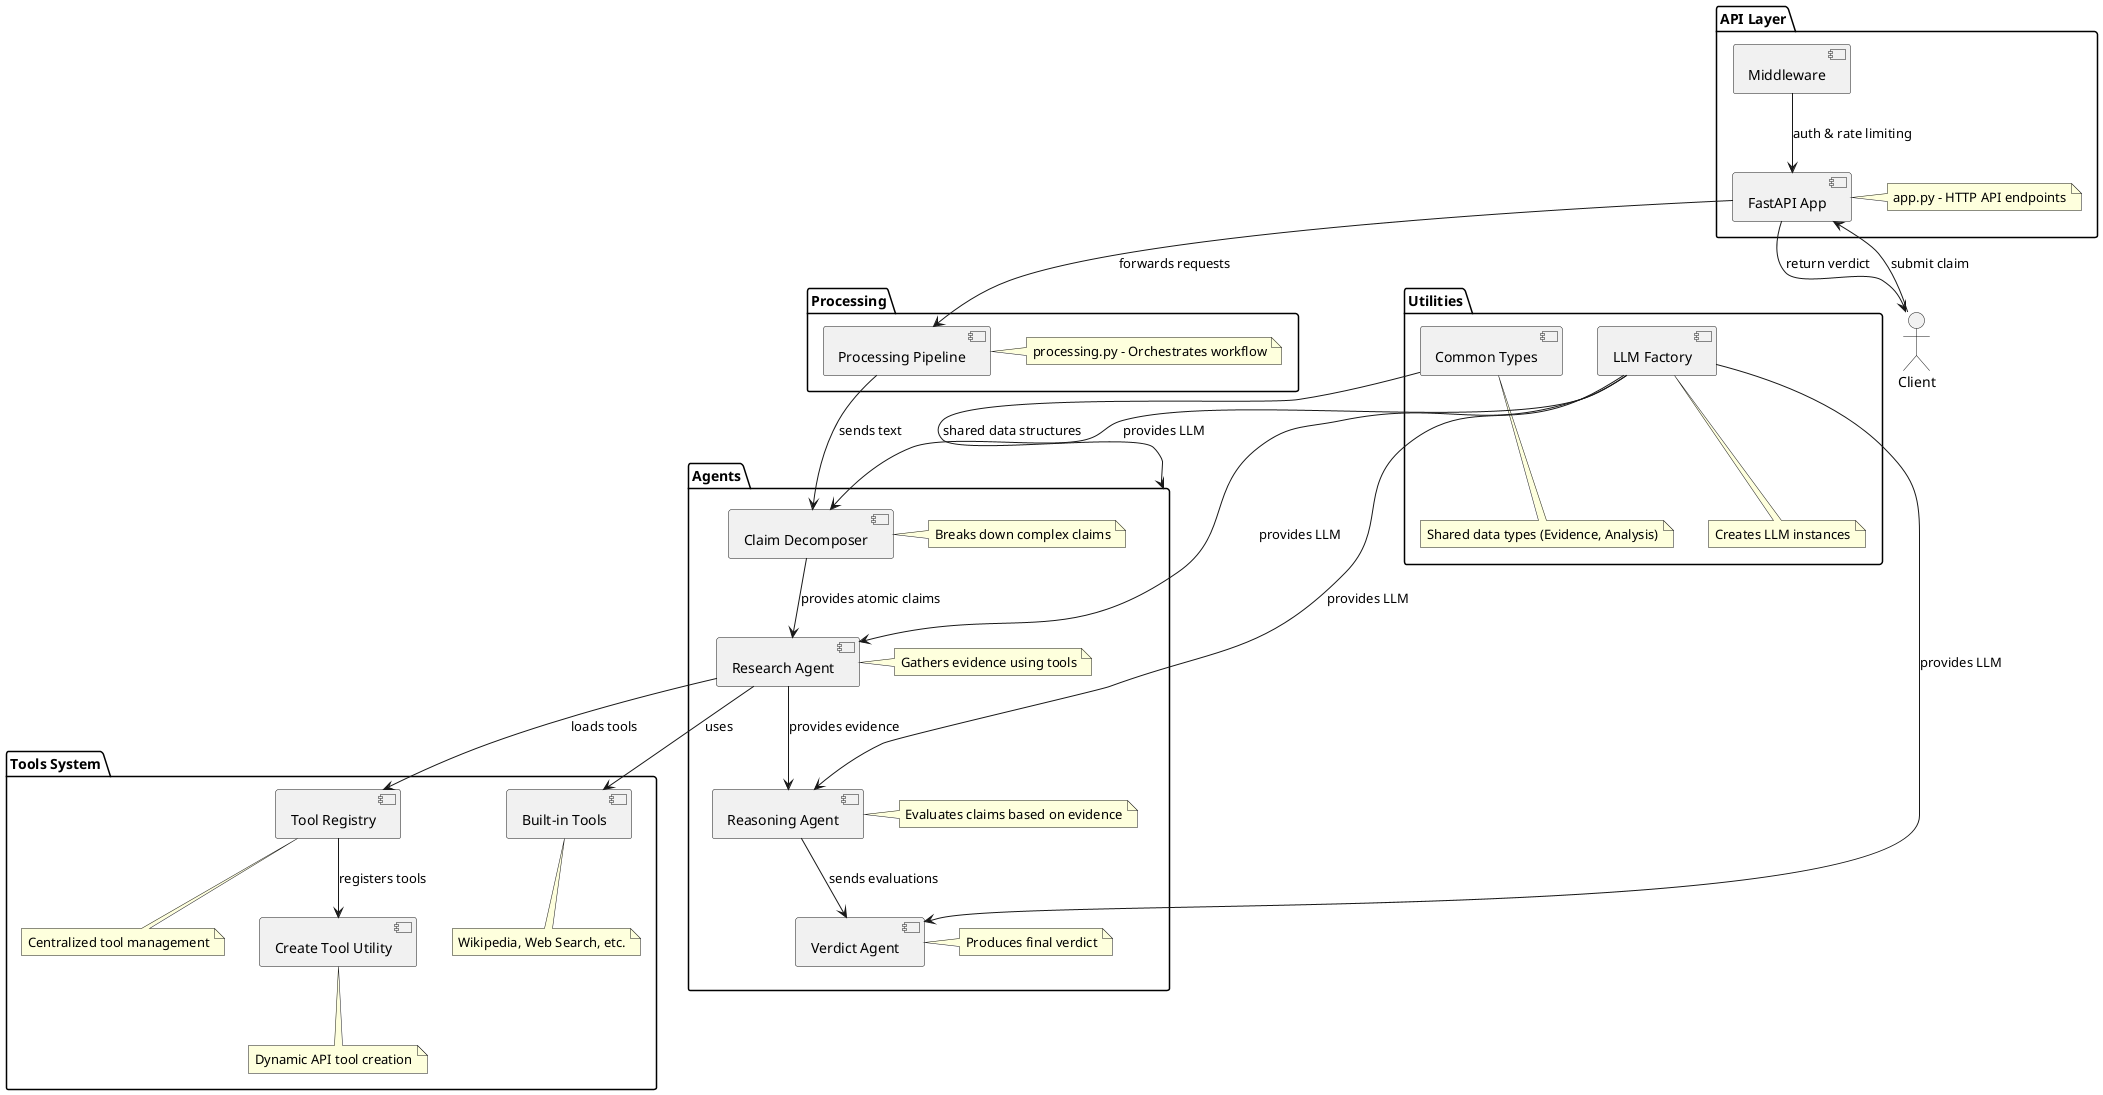 @startuml NewsAgent Core Architecture

' Main components
package "API Layer" {
  [FastAPI App] as app
  [Middleware] as middleware
  note right of app: app.py - HTTP API endpoints
}

package "Processing" {
  [Processing Pipeline] as processing
  note right of processing: processing.py - Orchestrates workflow
}

package "Agents" {
  [Claim Decomposer] as decomposer
  [Research Agent] as research
  [Reasoning Agent] as reasoning
  [Verdict Agent] as verdict
  
  note right of decomposer: Breaks down complex claims
  note right of research: Gathers evidence using tools
  note right of reasoning: Evaluates claims based on evidence
  note right of verdict: Produces final verdict
}

package "Tools System" {
  [Tool Registry] as registry
  [Built-in Tools] as builtins
  [Create Tool Utility] as createTool
  
  note bottom of registry: Centralized tool management
  note bottom of builtins: Wikipedia, Web Search, etc.
  note bottom of createTool: Dynamic API tool creation
}

package "Utilities" {
  [LLM Factory] as llmFactory
  [Common Types] as commonTypes
  
  note bottom of llmFactory: Creates LLM instances
  note bottom of commonTypes: Shared data types (Evidence, Analysis)
}

' Relationships
app --> processing : forwards requests
middleware --> app : auth & rate limiting
processing --> decomposer : sends text
decomposer --> research : provides atomic claims
research --> builtins : uses
research --> registry : loads tools
research --> reasoning : provides evidence
reasoning --> verdict : sends evaluations
registry --> createTool : registers tools
llmFactory --> decomposer : provides LLM
llmFactory --> research : provides LLM
llmFactory --> reasoning : provides LLM
llmFactory --> verdict : provides LLM
commonTypes --> Agents : shared data structures

' Data flow
actor Client
Client --> app : submit claim
app --> Client : return verdict

@enduml